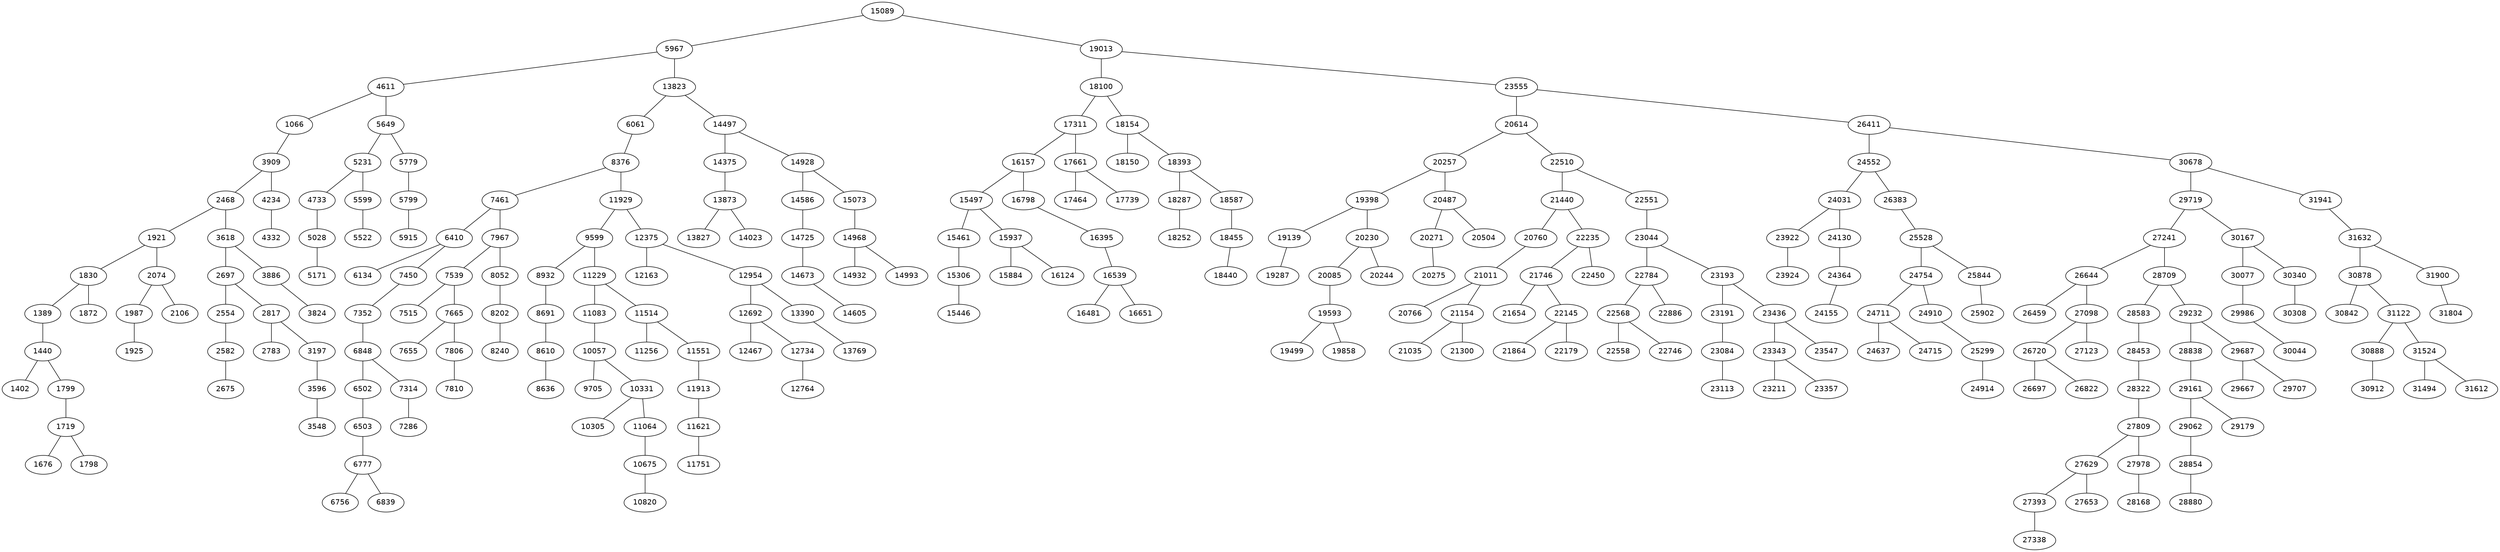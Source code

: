 graph BST {
    node [fontname="Helvetica"];
    15089 [label="15089"];
    15089 -- 5967;
    5967 [label="5967"];
    5967 -- 4611;
    4611 [label="4611"];
    4611 -- 1066;
    1066 [label="1066"];
    1066 -- 3909;
    3909 [label="3909"];
    3909 -- 2468;
    2468 [label="2468"];
    2468 -- 1921;
    1921 [label="1921"];
    1921 -- 1830;
    1830 [label="1830"];
    1830 -- 1389;
    1389 [label="1389"];
    1389 -- 1440;
    1440 [label="1440"];
    1440 -- 1402;
    1402 [label="1402"];
    1440 -- 1799;
    1799 [label="1799"];
    1799 -- 1719;
    1719 [label="1719"];
    1719 -- 1676;
    1676 [label="1676"];
    1719 -- 1798;
    1798 [label="1798"];
    1830 -- 1872;
    1872 [label="1872"];
    1921 -- 2074;
    2074 [label="2074"];
    2074 -- 1987;
    1987 [label="1987"];
    1987 -- 1925;
    1925 [label="1925"];
    2074 -- 2106;
    2106 [label="2106"];
    2468 -- 3618;
    3618 [label="3618"];
    3618 -- 2697;
    2697 [label="2697"];
    2697 -- 2554;
    2554 [label="2554"];
    2554 -- 2582;
    2582 [label="2582"];
    2582 -- 2675;
    2675 [label="2675"];
    2697 -- 2817;
    2817 [label="2817"];
    2817 -- 2783;
    2783 [label="2783"];
    2817 -- 3197;
    3197 [label="3197"];
    3197 -- 3596;
    3596 [label="3596"];
    3596 -- 3548;
    3548 [label="3548"];
    3618 -- 3886;
    3886 [label="3886"];
    3886 -- 3824;
    3824 [label="3824"];
    3909 -- 4234;
    4234 [label="4234"];
    4234 -- 4332;
    4332 [label="4332"];
    4611 -- 5649;
    5649 [label="5649"];
    5649 -- 5231;
    5231 [label="5231"];
    5231 -- 4733;
    4733 [label="4733"];
    4733 -- 5028;
    5028 [label="5028"];
    5028 -- 5171;
    5171 [label="5171"];
    5231 -- 5599;
    5599 [label="5599"];
    5599 -- 5522;
    5522 [label="5522"];
    5649 -- 5779;
    5779 [label="5779"];
    5779 -- 5799;
    5799 [label="5799"];
    5799 -- 5915;
    5915 [label="5915"];
    5967 -- 13823;
    13823 [label="13823"];
    13823 -- 6061;
    6061 [label="6061"];
    6061 -- 8376;
    8376 [label="8376"];
    8376 -- 7461;
    7461 [label="7461"];
    7461 -- 6410;
    6410 [label="6410"];
    6410 -- 6134;
    6134 [label="6134"];
    6410 -- 7450;
    7450 [label="7450"];
    7450 -- 7352;
    7352 [label="7352"];
    7352 -- 6848;
    6848 [label="6848"];
    6848 -- 6502;
    6502 [label="6502"];
    6502 -- 6503;
    6503 [label="6503"];
    6503 -- 6777;
    6777 [label="6777"];
    6777 -- 6756;
    6756 [label="6756"];
    6777 -- 6839;
    6839 [label="6839"];
    6848 -- 7314;
    7314 [label="7314"];
    7314 -- 7286;
    7286 [label="7286"];
    7461 -- 7967;
    7967 [label="7967"];
    7967 -- 7539;
    7539 [label="7539"];
    7539 -- 7515;
    7515 [label="7515"];
    7539 -- 7665;
    7665 [label="7665"];
    7665 -- 7655;
    7655 [label="7655"];
    7665 -- 7806;
    7806 [label="7806"];
    7806 -- 7810;
    7810 [label="7810"];
    7967 -- 8052;
    8052 [label="8052"];
    8052 -- 8202;
    8202 [label="8202"];
    8202 -- 8240;
    8240 [label="8240"];
    8376 -- 11929;
    11929 [label="11929"];
    11929 -- 9599;
    9599 [label="9599"];
    9599 -- 8932;
    8932 [label="8932"];
    8932 -- 8691;
    8691 [label="8691"];
    8691 -- 8610;
    8610 [label="8610"];
    8610 -- 8636;
    8636 [label="8636"];
    9599 -- 11229;
    11229 [label="11229"];
    11229 -- 11083;
    11083 [label="11083"];
    11083 -- 10057;
    10057 [label="10057"];
    10057 -- 9705;
    9705 [label="9705"];
    10057 -- 10331;
    10331 [label="10331"];
    10331 -- 10305;
    10305 [label="10305"];
    10331 -- 11064;
    11064 [label="11064"];
    11064 -- 10675;
    10675 [label="10675"];
    10675 -- 10820;
    10820 [label="10820"];
    11229 -- 11514;
    11514 [label="11514"];
    11514 -- 11256;
    11256 [label="11256"];
    11514 -- 11551;
    11551 [label="11551"];
    11551 -- 11913;
    11913 [label="11913"];
    11913 -- 11621;
    11621 [label="11621"];
    11621 -- 11751;
    11751 [label="11751"];
    11929 -- 12375;
    12375 [label="12375"];
    12375 -- 12163;
    12163 [label="12163"];
    12375 -- 12954;
    12954 [label="12954"];
    12954 -- 12692;
    12692 [label="12692"];
    12692 -- 12467;
    12467 [label="12467"];
    12692 -- 12734;
    12734 [label="12734"];
    12734 -- 12764;
    12764 [label="12764"];
    12954 -- 13390;
    13390 [label="13390"];
    13390 -- 13769;
    13769 [label="13769"];
    13823 -- 14497;
    14497 [label="14497"];
    14497 -- 14375;
    14375 [label="14375"];
    14375 -- 13873;
    13873 [label="13873"];
    13873 -- 13827;
    13827 [label="13827"];
    13873 -- 14023;
    14023 [label="14023"];
    14497 -- 14928;
    14928 [label="14928"];
    14928 -- 14586;
    14586 [label="14586"];
    14586 -- 14725;
    14725 [label="14725"];
    14725 -- 14673;
    14673 [label="14673"];
    14673 -- 14605;
    14605 [label="14605"];
    14928 -- 15073;
    15073 [label="15073"];
    15073 -- 14968;
    14968 [label="14968"];
    14968 -- 14932;
    14932 [label="14932"];
    14968 -- 14993;
    14993 [label="14993"];
    15089 -- 19013;
    19013 [label="19013"];
    19013 -- 18100;
    18100 [label="18100"];
    18100 -- 17311;
    17311 [label="17311"];
    17311 -- 16157;
    16157 [label="16157"];
    16157 -- 15497;
    15497 [label="15497"];
    15497 -- 15461;
    15461 [label="15461"];
    15461 -- 15306;
    15306 [label="15306"];
    15306 -- 15446;
    15446 [label="15446"];
    15497 -- 15937;
    15937 [label="15937"];
    15937 -- 15884;
    15884 [label="15884"];
    15937 -- 16124;
    16124 [label="16124"];
    16157 -- 16798;
    16798 [label="16798"];
    16798 -- 16395;
    16395 [label="16395"];
    16395 -- 16539;
    16539 [label="16539"];
    16539 -- 16481;
    16481 [label="16481"];
    16539 -- 16651;
    16651 [label="16651"];
    17311 -- 17661;
    17661 [label="17661"];
    17661 -- 17464;
    17464 [label="17464"];
    17661 -- 17739;
    17739 [label="17739"];
    18100 -- 18154;
    18154 [label="18154"];
    18154 -- 18150;
    18150 [label="18150"];
    18154 -- 18393;
    18393 [label="18393"];
    18393 -- 18287;
    18287 [label="18287"];
    18287 -- 18252;
    18252 [label="18252"];
    18393 -- 18587;
    18587 [label="18587"];
    18587 -- 18455;
    18455 [label="18455"];
    18455 -- 18440;
    18440 [label="18440"];
    19013 -- 23555;
    23555 [label="23555"];
    23555 -- 20614;
    20614 [label="20614"];
    20614 -- 20257;
    20257 [label="20257"];
    20257 -- 19398;
    19398 [label="19398"];
    19398 -- 19139;
    19139 [label="19139"];
    19139 -- 19287;
    19287 [label="19287"];
    19398 -- 20230;
    20230 [label="20230"];
    20230 -- 20085;
    20085 [label="20085"];
    20085 -- 19593;
    19593 [label="19593"];
    19593 -- 19499;
    19499 [label="19499"];
    19593 -- 19858;
    19858 [label="19858"];
    20230 -- 20244;
    20244 [label="20244"];
    20257 -- 20487;
    20487 [label="20487"];
    20487 -- 20271;
    20271 [label="20271"];
    20271 -- 20275;
    20275 [label="20275"];
    20487 -- 20504;
    20504 [label="20504"];
    20614 -- 22510;
    22510 [label="22510"];
    22510 -- 21440;
    21440 [label="21440"];
    21440 -- 20760;
    20760 [label="20760"];
    20760 -- 21011;
    21011 [label="21011"];
    21011 -- 20766;
    20766 [label="20766"];
    21011 -- 21154;
    21154 [label="21154"];
    21154 -- 21035;
    21035 [label="21035"];
    21154 -- 21300;
    21300 [label="21300"];
    21440 -- 22235;
    22235 [label="22235"];
    22235 -- 21746;
    21746 [label="21746"];
    21746 -- 21654;
    21654 [label="21654"];
    21746 -- 22145;
    22145 [label="22145"];
    22145 -- 21864;
    21864 [label="21864"];
    22145 -- 22179;
    22179 [label="22179"];
    22235 -- 22450;
    22450 [label="22450"];
    22510 -- 22551;
    22551 [label="22551"];
    22551 -- 23044;
    23044 [label="23044"];
    23044 -- 22784;
    22784 [label="22784"];
    22784 -- 22568;
    22568 [label="22568"];
    22568 -- 22558;
    22558 [label="22558"];
    22568 -- 22746;
    22746 [label="22746"];
    22784 -- 22886;
    22886 [label="22886"];
    23044 -- 23193;
    23193 [label="23193"];
    23193 -- 23191;
    23191 [label="23191"];
    23191 -- 23084;
    23084 [label="23084"];
    23084 -- 23113;
    23113 [label="23113"];
    23193 -- 23436;
    23436 [label="23436"];
    23436 -- 23343;
    23343 [label="23343"];
    23343 -- 23211;
    23211 [label="23211"];
    23343 -- 23357;
    23357 [label="23357"];
    23436 -- 23547;
    23547 [label="23547"];
    23555 -- 26411;
    26411 [label="26411"];
    26411 -- 24552;
    24552 [label="24552"];
    24552 -- 24031;
    24031 [label="24031"];
    24031 -- 23922;
    23922 [label="23922"];
    23922 -- 23924;
    23924 [label="23924"];
    24031 -- 24130;
    24130 [label="24130"];
    24130 -- 24364;
    24364 [label="24364"];
    24364 -- 24155;
    24155 [label="24155"];
    24552 -- 26383;
    26383 [label="26383"];
    26383 -- 25528;
    25528 [label="25528"];
    25528 -- 24754;
    24754 [label="24754"];
    24754 -- 24711;
    24711 [label="24711"];
    24711 -- 24637;
    24637 [label="24637"];
    24711 -- 24715;
    24715 [label="24715"];
    24754 -- 24910;
    24910 [label="24910"];
    24910 -- 25299;
    25299 [label="25299"];
    25299 -- 24914;
    24914 [label="24914"];
    25528 -- 25844;
    25844 [label="25844"];
    25844 -- 25902;
    25902 [label="25902"];
    26411 -- 30678;
    30678 [label="30678"];
    30678 -- 29719;
    29719 [label="29719"];
    29719 -- 27241;
    27241 [label="27241"];
    27241 -- 26644;
    26644 [label="26644"];
    26644 -- 26459;
    26459 [label="26459"];
    26644 -- 27098;
    27098 [label="27098"];
    27098 -- 26720;
    26720 [label="26720"];
    26720 -- 26697;
    26697 [label="26697"];
    26720 -- 26822;
    26822 [label="26822"];
    27098 -- 27123;
    27123 [label="27123"];
    27241 -- 28709;
    28709 [label="28709"];
    28709 -- 28583;
    28583 [label="28583"];
    28583 -- 28453;
    28453 [label="28453"];
    28453 -- 28322;
    28322 [label="28322"];
    28322 -- 27809;
    27809 [label="27809"];
    27809 -- 27629;
    27629 [label="27629"];
    27629 -- 27393;
    27393 [label="27393"];
    27393 -- 27338;
    27338 [label="27338"];
    27629 -- 27653;
    27653 [label="27653"];
    27809 -- 27978;
    27978 [label="27978"];
    27978 -- 28168;
    28168 [label="28168"];
    28709 -- 29232;
    29232 [label="29232"];
    29232 -- 28838;
    28838 [label="28838"];
    28838 -- 29161;
    29161 [label="29161"];
    29161 -- 29062;
    29062 [label="29062"];
    29062 -- 28854;
    28854 [label="28854"];
    28854 -- 28880;
    28880 [label="28880"];
    29161 -- 29179;
    29179 [label="29179"];
    29232 -- 29687;
    29687 [label="29687"];
    29687 -- 29667;
    29667 [label="29667"];
    29687 -- 29707;
    29707 [label="29707"];
    29719 -- 30167;
    30167 [label="30167"];
    30167 -- 30077;
    30077 [label="30077"];
    30077 -- 29986;
    29986 [label="29986"];
    29986 -- 30044;
    30044 [label="30044"];
    30167 -- 30340;
    30340 [label="30340"];
    30340 -- 30308;
    30308 [label="30308"];
    30678 -- 31941;
    31941 [label="31941"];
    31941 -- 31632;
    31632 [label="31632"];
    31632 -- 30878;
    30878 [label="30878"];
    30878 -- 30842;
    30842 [label="30842"];
    30878 -- 31122;
    31122 [label="31122"];
    31122 -- 30888;
    30888 [label="30888"];
    30888 -- 30912;
    30912 [label="30912"];
    31122 -- 31524;
    31524 [label="31524"];
    31524 -- 31494;
    31494 [label="31494"];
    31524 -- 31612;
    31612 [label="31612"];
    31632 -- 31900;
    31900 [label="31900"];
    31900 -- 31804;
    31804 [label="31804"];
}
